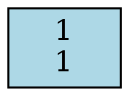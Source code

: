 graph cityNetwork {
  node [shape=box, style=filled, fillcolor=lightblue];
  edge [color=blue];
  "1" [label="1\n1"];
}
